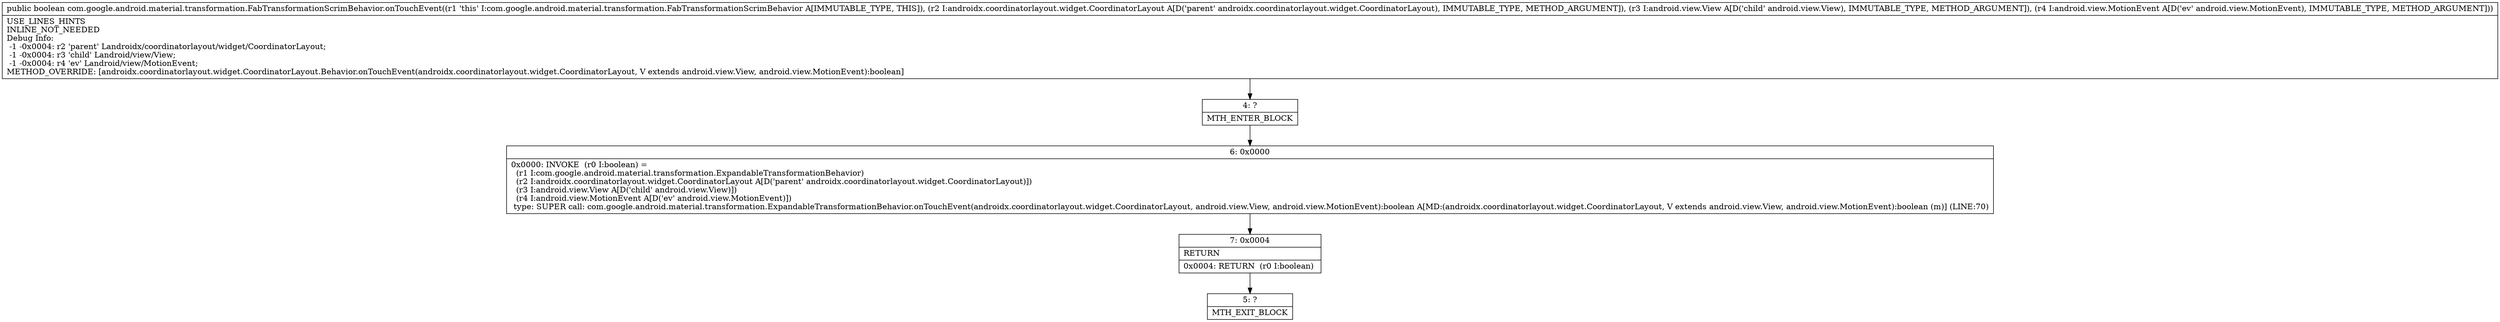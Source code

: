digraph "CFG forcom.google.android.material.transformation.FabTransformationScrimBehavior.onTouchEvent(Landroidx\/coordinatorlayout\/widget\/CoordinatorLayout;Landroid\/view\/View;Landroid\/view\/MotionEvent;)Z" {
Node_4 [shape=record,label="{4\:\ ?|MTH_ENTER_BLOCK\l}"];
Node_6 [shape=record,label="{6\:\ 0x0000|0x0000: INVOKE  (r0 I:boolean) = \l  (r1 I:com.google.android.material.transformation.ExpandableTransformationBehavior)\l  (r2 I:androidx.coordinatorlayout.widget.CoordinatorLayout A[D('parent' androidx.coordinatorlayout.widget.CoordinatorLayout)])\l  (r3 I:android.view.View A[D('child' android.view.View)])\l  (r4 I:android.view.MotionEvent A[D('ev' android.view.MotionEvent)])\l type: SUPER call: com.google.android.material.transformation.ExpandableTransformationBehavior.onTouchEvent(androidx.coordinatorlayout.widget.CoordinatorLayout, android.view.View, android.view.MotionEvent):boolean A[MD:(androidx.coordinatorlayout.widget.CoordinatorLayout, V extends android.view.View, android.view.MotionEvent):boolean (m)] (LINE:70)\l}"];
Node_7 [shape=record,label="{7\:\ 0x0004|RETURN\l|0x0004: RETURN  (r0 I:boolean) \l}"];
Node_5 [shape=record,label="{5\:\ ?|MTH_EXIT_BLOCK\l}"];
MethodNode[shape=record,label="{public boolean com.google.android.material.transformation.FabTransformationScrimBehavior.onTouchEvent((r1 'this' I:com.google.android.material.transformation.FabTransformationScrimBehavior A[IMMUTABLE_TYPE, THIS]), (r2 I:androidx.coordinatorlayout.widget.CoordinatorLayout A[D('parent' androidx.coordinatorlayout.widget.CoordinatorLayout), IMMUTABLE_TYPE, METHOD_ARGUMENT]), (r3 I:android.view.View A[D('child' android.view.View), IMMUTABLE_TYPE, METHOD_ARGUMENT]), (r4 I:android.view.MotionEvent A[D('ev' android.view.MotionEvent), IMMUTABLE_TYPE, METHOD_ARGUMENT]))  | USE_LINES_HINTS\lINLINE_NOT_NEEDED\lDebug Info:\l  \-1 \-0x0004: r2 'parent' Landroidx\/coordinatorlayout\/widget\/CoordinatorLayout;\l  \-1 \-0x0004: r3 'child' Landroid\/view\/View;\l  \-1 \-0x0004: r4 'ev' Landroid\/view\/MotionEvent;\lMETHOD_OVERRIDE: [androidx.coordinatorlayout.widget.CoordinatorLayout.Behavior.onTouchEvent(androidx.coordinatorlayout.widget.CoordinatorLayout, V extends android.view.View, android.view.MotionEvent):boolean]\l}"];
MethodNode -> Node_4;Node_4 -> Node_6;
Node_6 -> Node_7;
Node_7 -> Node_5;
}

